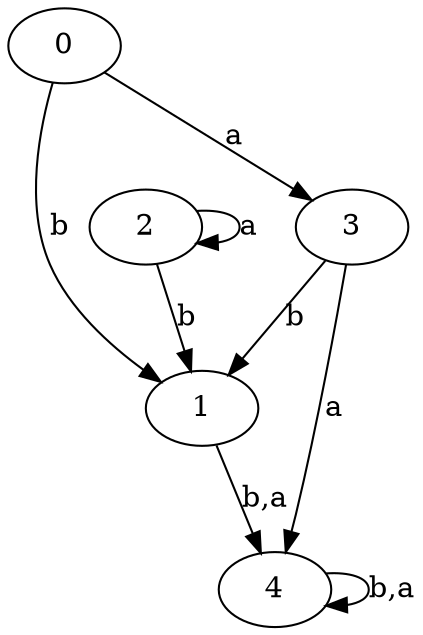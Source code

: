 digraph {
 ranksep=0.5;
 d2tdocpreamble = "\usetikzlibrary{automata}";
 d2tfigpreamble = "\tikzstyle{every state}= [ draw=blue!50,very thick,fill=blue!20]  \tikzstyle{auto}= [fill=white]";
 node [style="state"];
 edge [lblstyle="auto",topath="bend right", len=4  ]
  "0" [label="0",];
  "1" [label="1",];
  "2" [label="2",];
  "3" [label="3",style = "state, initial"];
  "4" [label="4",style = "state, accepting"];
  "0" -> "1" [label="b"];
  "0" -> "3" [label="a"];
  "1" -> "4" [label="b,a"];
  "2" -> "1" [label="b"];
  "2" -> "2" [label="a",topath="loop above"];
  "3" -> "1" [label="b"];
  "3" -> "4" [label="a"];
  "4" -> "4" [label="b,a",topath="loop above"];
}